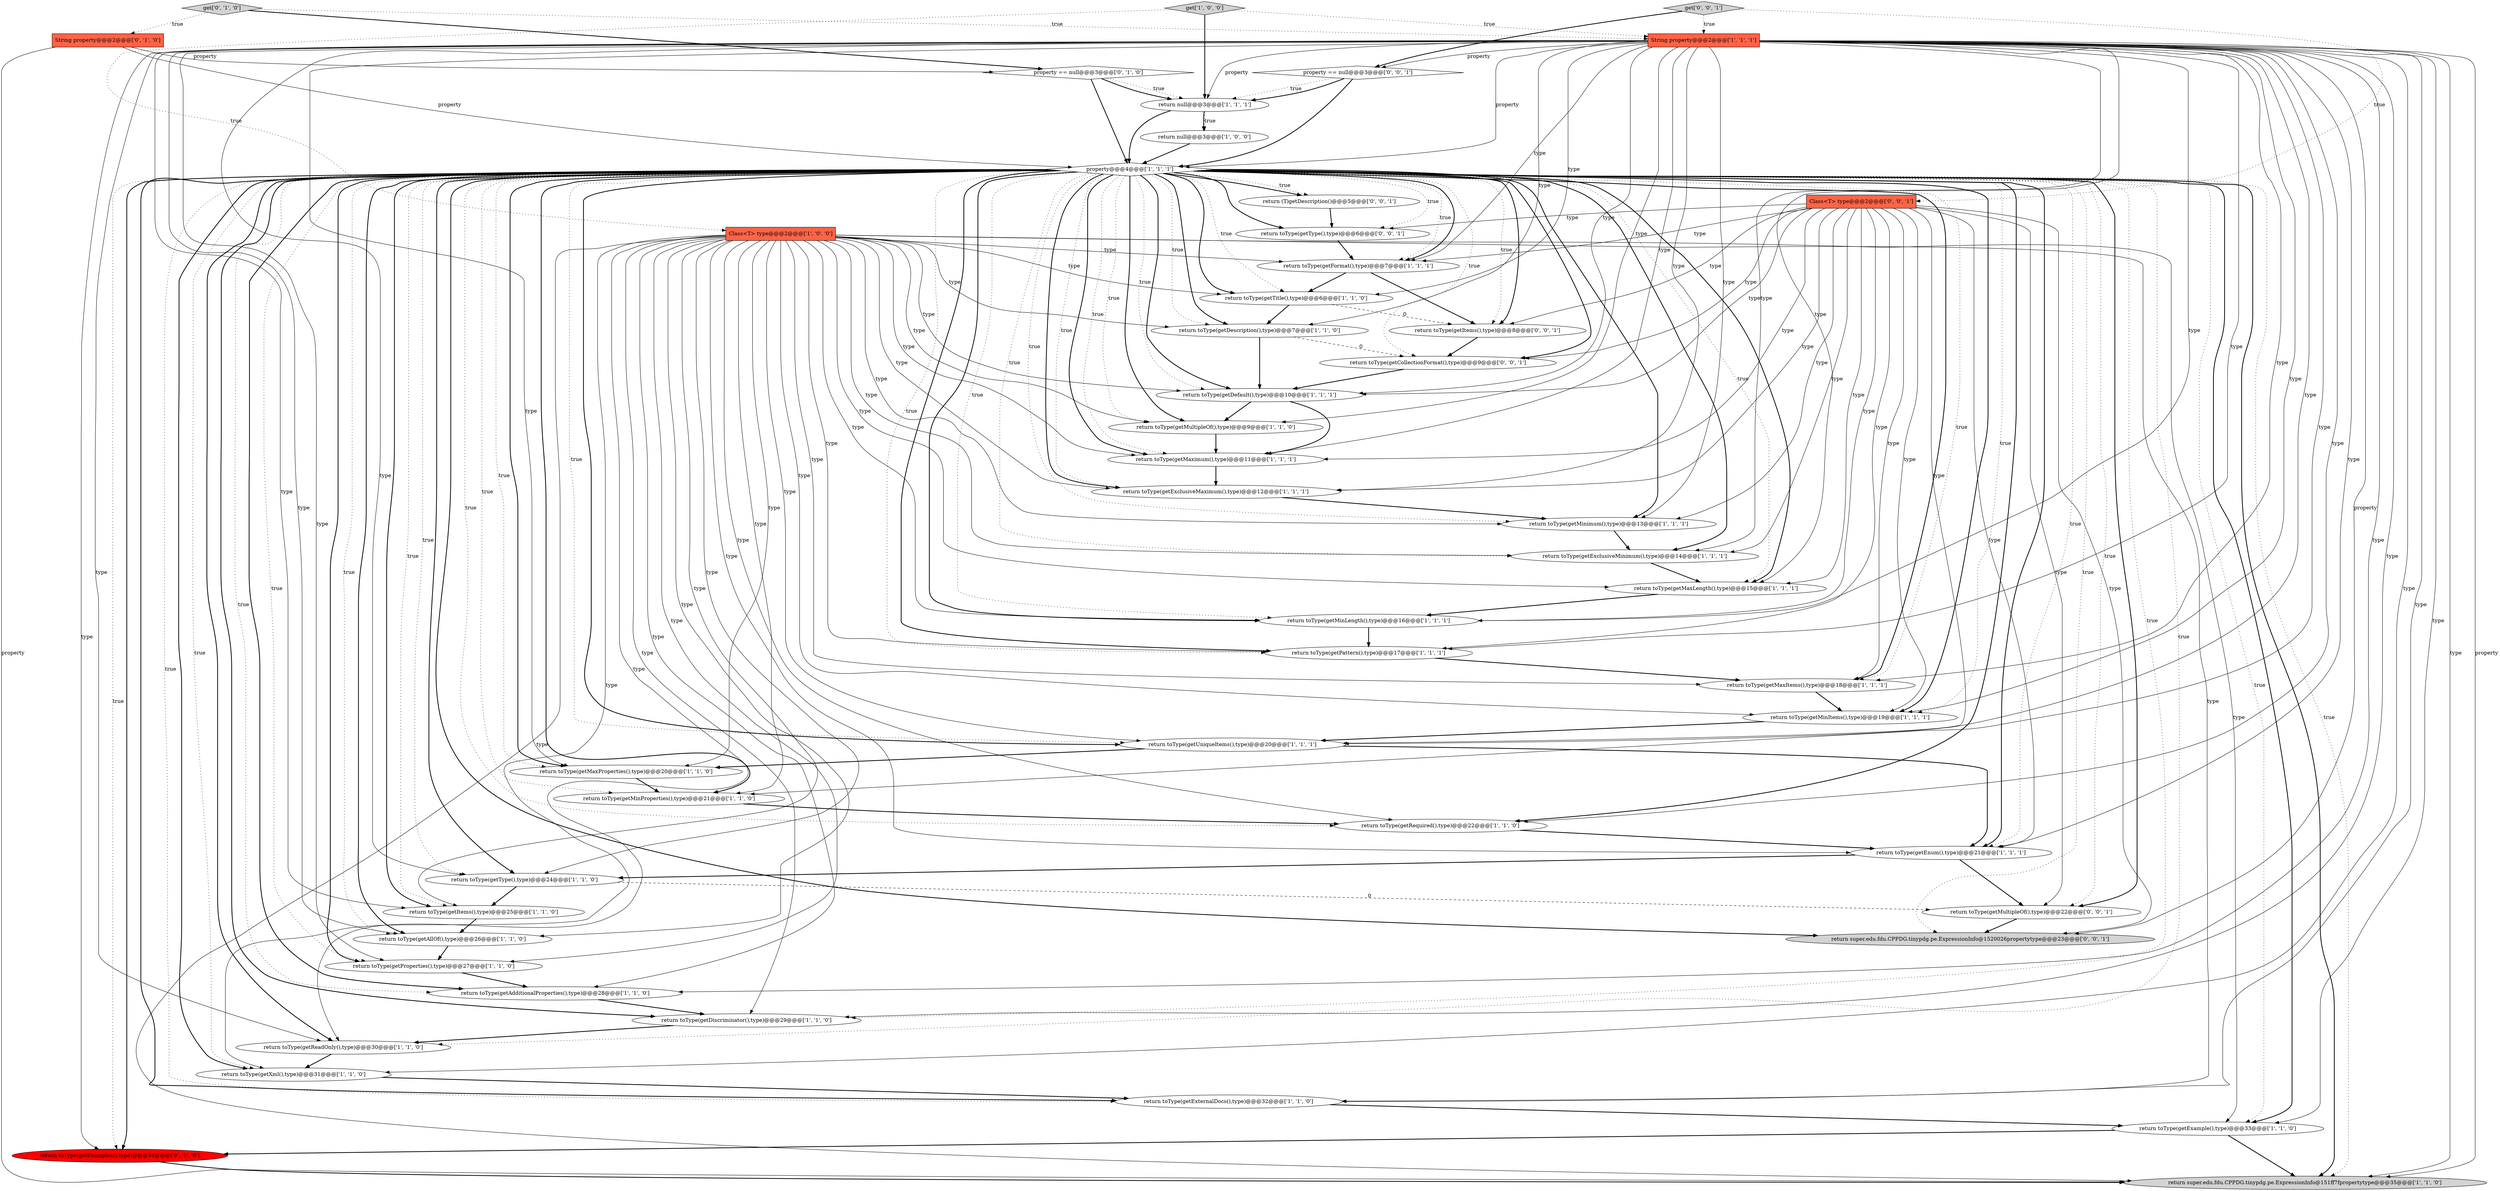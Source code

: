 digraph {
38 [style = filled, label = "property == null@@@3@@@['0', '1', '0']", fillcolor = white, shape = diamond image = "AAA0AAABBB2BBB"];
40 [style = filled, label = "return toType(getCollectionFormat(),type)@@@9@@@['0', '0', '1']", fillcolor = white, shape = ellipse image = "AAA0AAABBB3BBB"];
46 [style = filled, label = "return toType(getMultipleOf(),type)@@@22@@@['0', '0', '1']", fillcolor = white, shape = ellipse image = "AAA0AAABBB3BBB"];
42 [style = filled, label = "property == null@@@3@@@['0', '0', '1']", fillcolor = white, shape = diamond image = "AAA0AAABBB3BBB"];
30 [style = filled, label = "return toType(getType(),type)@@@24@@@['1', '1', '0']", fillcolor = white, shape = ellipse image = "AAA0AAABBB1BBB"];
21 [style = filled, label = "return toType(getAdditionalProperties(),type)@@@28@@@['1', '1', '0']", fillcolor = white, shape = ellipse image = "AAA0AAABBB1BBB"];
48 [style = filled, label = "get['0', '0', '1']", fillcolor = lightgray, shape = diamond image = "AAA0AAABBB3BBB"];
23 [style = filled, label = "return toType(getMinProperties(),type)@@@21@@@['1', '1', '0']", fillcolor = white, shape = ellipse image = "AAA0AAABBB1BBB"];
5 [style = filled, label = "return toType(getProperties(),type)@@@27@@@['1', '1', '0']", fillcolor = white, shape = ellipse image = "AAA0AAABBB1BBB"];
27 [style = filled, label = "String property@@@2@@@['1', '1', '1']", fillcolor = tomato, shape = box image = "AAA0AAABBB1BBB"];
45 [style = filled, label = "return super.edu.fdu.CPPDG.tinypdg.pe.ExpressionInfo@1520026propertytype@@@23@@@['0', '0', '1']", fillcolor = lightgray, shape = ellipse image = "AAA0AAABBB3BBB"];
34 [style = filled, label = "return toType(getMaximum(),type)@@@11@@@['1', '1', '1']", fillcolor = white, shape = ellipse image = "AAA0AAABBB1BBB"];
1 [style = filled, label = "return toType(getFormat(),type)@@@7@@@['1', '1', '1']", fillcolor = white, shape = ellipse image = "AAA0AAABBB1BBB"];
26 [style = filled, label = "return toType(getMaxItems(),type)@@@18@@@['1', '1', '1']", fillcolor = white, shape = ellipse image = "AAA0AAABBB1BBB"];
39 [style = filled, label = "get['0', '1', '0']", fillcolor = lightgray, shape = diamond image = "AAA0AAABBB2BBB"];
6 [style = filled, label = "return toType(getDiscriminator(),type)@@@29@@@['1', '1', '0']", fillcolor = white, shape = ellipse image = "AAA0AAABBB1BBB"];
11 [style = filled, label = "return toType(getEnum(),type)@@@21@@@['1', '1', '1']", fillcolor = white, shape = ellipse image = "AAA0AAABBB1BBB"];
25 [style = filled, label = "return toType(getExclusiveMinimum(),type)@@@14@@@['1', '1', '1']", fillcolor = white, shape = ellipse image = "AAA0AAABBB1BBB"];
9 [style = filled, label = "return toType(getTitle(),type)@@@6@@@['1', '1', '0']", fillcolor = white, shape = ellipse image = "AAA0AAABBB1BBB"];
18 [style = filled, label = "return toType(getExclusiveMaximum(),type)@@@12@@@['1', '1', '1']", fillcolor = white, shape = ellipse image = "AAA0AAABBB1BBB"];
17 [style = filled, label = "return null@@@3@@@['1', '0', '0']", fillcolor = white, shape = ellipse image = "AAA0AAABBB1BBB"];
13 [style = filled, label = "return toType(getReadOnly(),type)@@@30@@@['1', '1', '0']", fillcolor = white, shape = ellipse image = "AAA0AAABBB1BBB"];
22 [style = filled, label = "return toType(getMaxProperties(),type)@@@20@@@['1', '1', '0']", fillcolor = white, shape = ellipse image = "AAA0AAABBB1BBB"];
31 [style = filled, label = "return toType(getMinimum(),type)@@@13@@@['1', '1', '1']", fillcolor = white, shape = ellipse image = "AAA0AAABBB1BBB"];
4 [style = filled, label = "Class<T> type@@@2@@@['1', '0', '0']", fillcolor = tomato, shape = box image = "AAA0AAABBB1BBB"];
37 [style = filled, label = "return toType(getExamples(),type)@@@34@@@['0', '1', '0']", fillcolor = red, shape = ellipse image = "AAA1AAABBB2BBB"];
41 [style = filled, label = "return toType(getType(),type)@@@6@@@['0', '0', '1']", fillcolor = white, shape = ellipse image = "AAA0AAABBB3BBB"];
19 [style = filled, label = "return toType(getItems(),type)@@@25@@@['1', '1', '0']", fillcolor = white, shape = ellipse image = "AAA0AAABBB1BBB"];
0 [style = filled, label = "return toType(getDefault(),type)@@@10@@@['1', '1', '1']", fillcolor = white, shape = ellipse image = "AAA0AAABBB1BBB"];
7 [style = filled, label = "get['1', '0', '0']", fillcolor = lightgray, shape = diamond image = "AAA0AAABBB1BBB"];
16 [style = filled, label = "return toType(getExample(),type)@@@33@@@['1', '1', '0']", fillcolor = white, shape = ellipse image = "AAA0AAABBB1BBB"];
2 [style = filled, label = "return toType(getExternalDocs(),type)@@@32@@@['1', '1', '0']", fillcolor = white, shape = ellipse image = "AAA0AAABBB1BBB"];
10 [style = filled, label = "return toType(getRequired(),type)@@@22@@@['1', '1', '0']", fillcolor = white, shape = ellipse image = "AAA0AAABBB1BBB"];
44 [style = filled, label = "Class<T> type@@@2@@@['0', '0', '1']", fillcolor = tomato, shape = box image = "AAA0AAABBB3BBB"];
36 [style = filled, label = "String property@@@2@@@['0', '1', '0']", fillcolor = tomato, shape = box image = "AAA0AAABBB2BBB"];
29 [style = filled, label = "return toType(getMultipleOf(),type)@@@9@@@['1', '1', '0']", fillcolor = white, shape = ellipse image = "AAA0AAABBB1BBB"];
3 [style = filled, label = "return super.edu.fdu.CPPDG.tinypdg.pe.ExpressionInfo@151ff7fpropertytype@@@35@@@['1', '1', '0']", fillcolor = lightgray, shape = ellipse image = "AAA0AAABBB1BBB"];
33 [style = filled, label = "return toType(getMinItems(),type)@@@19@@@['1', '1', '1']", fillcolor = white, shape = ellipse image = "AAA0AAABBB1BBB"];
43 [style = filled, label = "return toType(getItems(),type)@@@8@@@['0', '0', '1']", fillcolor = white, shape = ellipse image = "AAA0AAABBB3BBB"];
32 [style = filled, label = "return toType(getMinLength(),type)@@@16@@@['1', '1', '1']", fillcolor = white, shape = ellipse image = "AAA0AAABBB1BBB"];
24 [style = filled, label = "return toType(getMaxLength(),type)@@@15@@@['1', '1', '1']", fillcolor = white, shape = ellipse image = "AAA0AAABBB1BBB"];
35 [style = filled, label = "return toType(getPattern(),type)@@@17@@@['1', '1', '1']", fillcolor = white, shape = ellipse image = "AAA0AAABBB1BBB"];
20 [style = filled, label = "return null@@@3@@@['1', '1', '1']", fillcolor = white, shape = ellipse image = "AAA0AAABBB1BBB"];
28 [style = filled, label = "property@@@4@@@['1', '1', '1']", fillcolor = white, shape = diamond image = "AAA0AAABBB1BBB"];
12 [style = filled, label = "return toType(getUniqueItems(),type)@@@20@@@['1', '1', '1']", fillcolor = white, shape = ellipse image = "AAA0AAABBB1BBB"];
47 [style = filled, label = "return (T)getDescription()@@@5@@@['0', '0', '1']", fillcolor = white, shape = ellipse image = "AAA0AAABBB3BBB"];
15 [style = filled, label = "return toType(getXml(),type)@@@31@@@['1', '1', '0']", fillcolor = white, shape = ellipse image = "AAA0AAABBB1BBB"];
8 [style = filled, label = "return toType(getDescription(),type)@@@7@@@['1', '1', '0']", fillcolor = white, shape = ellipse image = "AAA0AAABBB1BBB"];
14 [style = filled, label = "return toType(getAllOf(),type)@@@26@@@['1', '1', '0']", fillcolor = white, shape = ellipse image = "AAA0AAABBB1BBB"];
28->11 [style = dotted, label="true"];
27->21 [style = solid, label="type"];
27->12 [style = solid, label="type"];
44->41 [style = solid, label="type"];
32->35 [style = bold, label=""];
27->3 [style = solid, label="type"];
39->36 [style = dotted, label="true"];
28->6 [style = bold, label=""];
16->37 [style = bold, label=""];
27->3 [style = solid, label="property"];
4->11 [style = solid, label="type"];
4->31 [style = solid, label="type"];
44->46 [style = solid, label="type"];
28->35 [style = dotted, label="true"];
28->21 [style = dotted, label="true"];
28->25 [style = dotted, label="true"];
24->32 [style = bold, label=""];
44->34 [style = solid, label="type"];
28->14 [style = dotted, label="true"];
28->15 [style = dotted, label="true"];
28->16 [style = dotted, label="true"];
48->44 [style = dotted, label="true"];
34->18 [style = bold, label=""];
28->9 [style = bold, label=""];
4->0 [style = solid, label="type"];
44->32 [style = solid, label="type"];
27->26 [style = solid, label="type"];
28->19 [style = dotted, label="true"];
4->30 [style = solid, label="type"];
29->34 [style = bold, label=""];
11->46 [style = bold, label=""];
28->14 [style = bold, label=""];
4->23 [style = solid, label="type"];
37->3 [style = bold, label=""];
27->24 [style = solid, label="type"];
28->6 [style = dotted, label="true"];
8->0 [style = bold, label=""];
43->40 [style = bold, label=""];
28->0 [style = bold, label=""];
28->30 [style = dotted, label="true"];
28->21 [style = bold, label=""];
28->43 [style = bold, label=""];
36->38 [style = solid, label="property"];
28->18 [style = dotted, label="true"];
7->27 [style = dotted, label="true"];
39->38 [style = bold, label=""];
28->25 [style = bold, label=""];
27->6 [style = solid, label="type"];
4->14 [style = solid, label="type"];
44->12 [style = solid, label="type"];
27->2 [style = solid, label="type"];
28->3 [style = bold, label=""];
28->13 [style = dotted, label="true"];
27->15 [style = solid, label="type"];
12->22 [style = bold, label=""];
28->45 [style = bold, label=""];
10->11 [style = bold, label=""];
2->16 [style = bold, label=""];
16->3 [style = bold, label=""];
18->31 [style = bold, label=""];
4->12 [style = solid, label="type"];
36->3 [style = solid, label="property"];
44->24 [style = solid, label="type"];
28->10 [style = dotted, label="true"];
28->5 [style = bold, label=""];
28->37 [style = bold, label=""];
28->8 [style = dotted, label="true"];
28->18 [style = bold, label=""];
28->30 [style = bold, label=""];
27->14 [style = solid, label="type"];
38->28 [style = bold, label=""];
30->46 [style = dashed, label="0"];
38->20 [style = dotted, label="true"];
4->2 [style = solid, label="type"];
12->11 [style = bold, label=""];
40->0 [style = bold, label=""];
28->2 [style = dotted, label="true"];
27->23 [style = solid, label="type"];
4->29 [style = solid, label="type"];
0->29 [style = bold, label=""];
4->9 [style = solid, label="type"];
9->8 [style = bold, label=""];
22->23 [style = bold, label=""];
27->16 [style = solid, label="type"];
28->29 [style = dotted, label="true"];
5->21 [style = bold, label=""];
0->34 [style = bold, label=""];
25->24 [style = bold, label=""];
4->24 [style = solid, label="type"];
27->25 [style = solid, label="type"];
28->35 [style = bold, label=""];
30->19 [style = bold, label=""];
28->24 [style = dotted, label="true"];
39->27 [style = dotted, label="true"];
28->46 [style = dotted, label="true"];
44->1 [style = solid, label="type"];
27->28 [style = solid, label="property"];
27->29 [style = solid, label="type"];
4->3 [style = solid, label="type"];
44->35 [style = solid, label="type"];
28->9 [style = dotted, label="true"];
28->19 [style = bold, label=""];
23->10 [style = bold, label=""];
47->41 [style = bold, label=""];
28->24 [style = bold, label=""];
28->23 [style = dotted, label="true"];
4->25 [style = solid, label="type"];
27->18 [style = solid, label="type"];
13->15 [style = bold, label=""];
28->37 [style = dotted, label="true"];
27->20 [style = solid, label="property"];
28->34 [style = dotted, label="true"];
28->41 [style = dotted, label="true"];
11->30 [style = bold, label=""];
27->13 [style = solid, label="type"];
44->40 [style = solid, label="type"];
28->29 [style = bold, label=""];
38->20 [style = bold, label=""];
4->21 [style = solid, label="type"];
8->40 [style = dashed, label="0"];
27->8 [style = solid, label="type"];
31->25 [style = bold, label=""];
27->34 [style = solid, label="type"];
27->22 [style = solid, label="type"];
27->45 [style = solid, label="property"];
20->17 [style = dotted, label="true"];
28->3 [style = dotted, label="true"];
28->47 [style = bold, label=""];
28->31 [style = bold, label=""];
4->34 [style = solid, label="type"];
44->25 [style = solid, label="type"];
44->26 [style = solid, label="type"];
48->27 [style = dotted, label="true"];
4->16 [style = solid, label="type"];
44->45 [style = solid, label="type"];
28->26 [style = bold, label=""];
7->20 [style = bold, label=""];
28->12 [style = bold, label=""];
4->26 [style = solid, label="type"];
33->12 [style = bold, label=""];
28->1 [style = dotted, label="true"];
27->10 [style = solid, label="type"];
4->6 [style = solid, label="type"];
28->45 [style = dotted, label="true"];
27->9 [style = solid, label="type"];
1->9 [style = bold, label=""];
28->41 [style = bold, label=""];
28->32 [style = bold, label=""];
9->43 [style = dashed, label="0"];
28->0 [style = dotted, label="true"];
28->32 [style = dotted, label="true"];
19->14 [style = bold, label=""];
44->43 [style = solid, label="type"];
28->23 [style = bold, label=""];
6->13 [style = bold, label=""];
28->8 [style = bold, label=""];
4->10 [style = solid, label="type"];
4->8 [style = solid, label="type"];
28->22 [style = dotted, label="true"];
44->33 [style = solid, label="type"];
28->43 [style = dotted, label="true"];
42->20 [style = dotted, label="true"];
27->33 [style = solid, label="type"];
4->13 [style = solid, label="type"];
36->28 [style = solid, label="property"];
27->30 [style = solid, label="type"];
42->28 [style = bold, label=""];
4->35 [style = solid, label="type"];
27->5 [style = solid, label="type"];
35->26 [style = bold, label=""];
28->22 [style = bold, label=""];
28->12 [style = dotted, label="true"];
44->31 [style = solid, label="type"];
14->5 [style = bold, label=""];
27->32 [style = solid, label="type"];
28->31 [style = dotted, label="true"];
4->22 [style = solid, label="type"];
27->31 [style = solid, label="type"];
20->17 [style = bold, label=""];
27->42 [style = solid, label="property"];
28->15 [style = bold, label=""];
15->2 [style = bold, label=""];
28->47 [style = dotted, label="true"];
28->10 [style = bold, label=""];
28->40 [style = bold, label=""];
28->34 [style = bold, label=""];
21->6 [style = bold, label=""];
28->33 [style = dotted, label="true"];
1->43 [style = bold, label=""];
4->1 [style = solid, label="type"];
28->11 [style = bold, label=""];
20->28 [style = bold, label=""];
42->20 [style = bold, label=""];
28->13 [style = bold, label=""];
44->11 [style = solid, label="type"];
28->1 [style = bold, label=""];
4->32 [style = solid, label="type"];
41->1 [style = bold, label=""];
48->42 [style = bold, label=""];
28->16 [style = bold, label=""];
27->37 [style = solid, label="type"];
28->5 [style = dotted, label="true"];
28->2 [style = bold, label=""];
44->18 [style = solid, label="type"];
17->28 [style = bold, label=""];
28->46 [style = bold, label=""];
27->35 [style = solid, label="type"];
28->33 [style = bold, label=""];
4->15 [style = solid, label="type"];
4->19 [style = solid, label="type"];
28->26 [style = dotted, label="true"];
7->4 [style = dotted, label="true"];
27->19 [style = solid, label="type"];
44->0 [style = solid, label="type"];
46->45 [style = bold, label=""];
27->0 [style = solid, label="type"];
4->33 [style = solid, label="type"];
27->1 [style = solid, label="type"];
26->33 [style = bold, label=""];
28->40 [style = dotted, label="true"];
27->11 [style = solid, label="type"];
4->18 [style = solid, label="type"];
4->5 [style = solid, label="type"];
}
